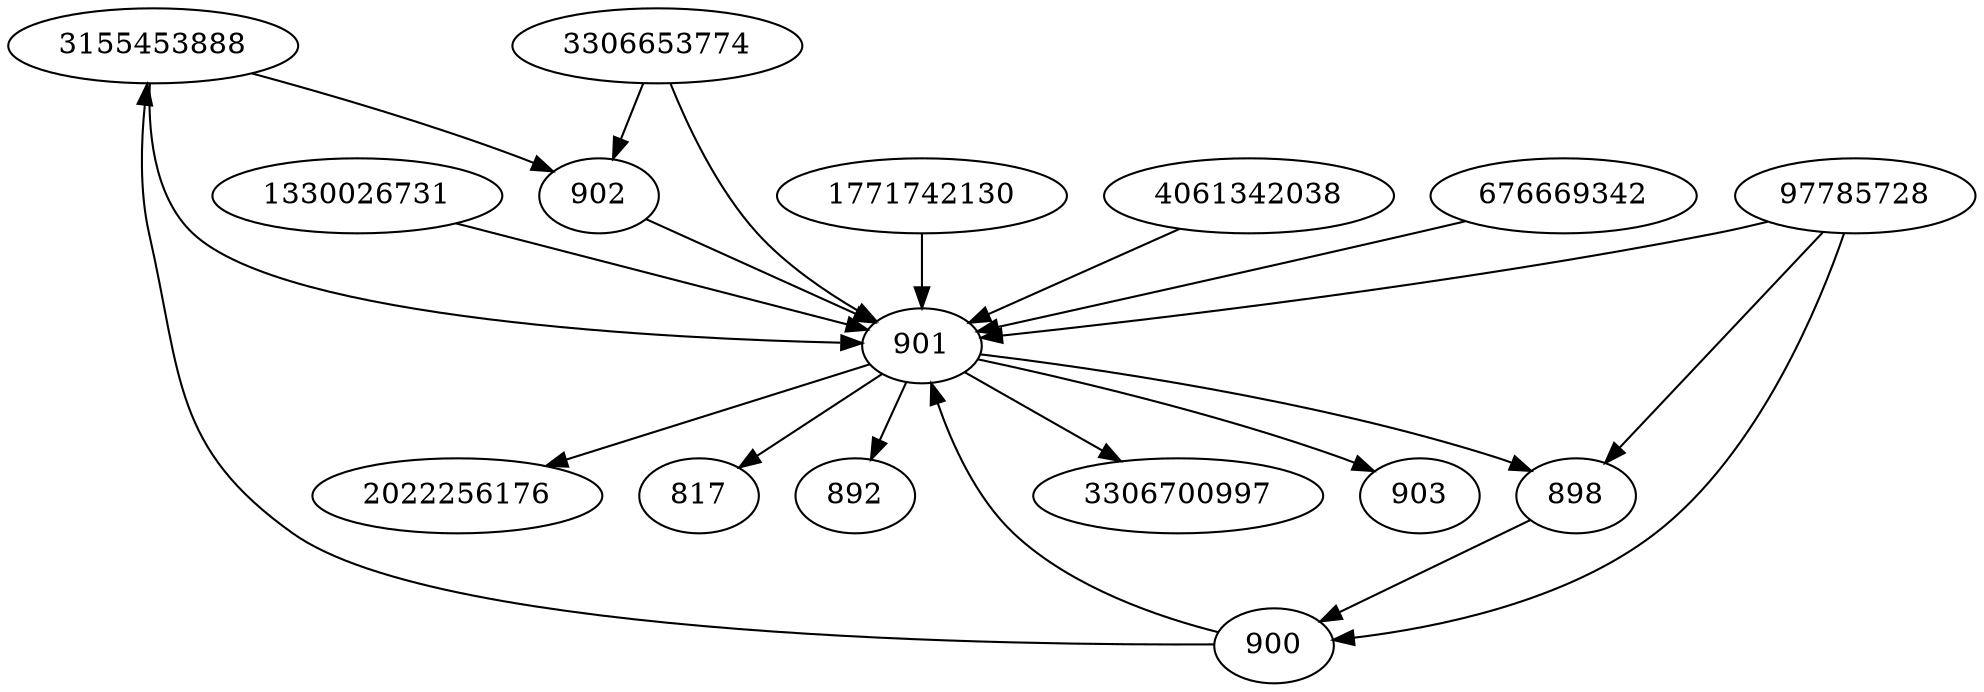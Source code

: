 strict digraph  {
3155453888;
97785728;
898;
900;
3306700997;
902;
903;
901;
1330026731;
3306653774;
2022256176;
817;
1771742130;
4061342038;
892;
676669342;
3155453888 -> 901;
3155453888 -> 902;
97785728 -> 898;
97785728 -> 900;
97785728 -> 901;
898 -> 900;
900 -> 3155453888;
900 -> 901;
902 -> 901;
901 -> 903;
901 -> 898;
901 -> 817;
901 -> 2022256176;
901 -> 892;
901 -> 3306700997;
1330026731 -> 901;
3306653774 -> 901;
3306653774 -> 902;
1771742130 -> 901;
4061342038 -> 901;
676669342 -> 901;
}
